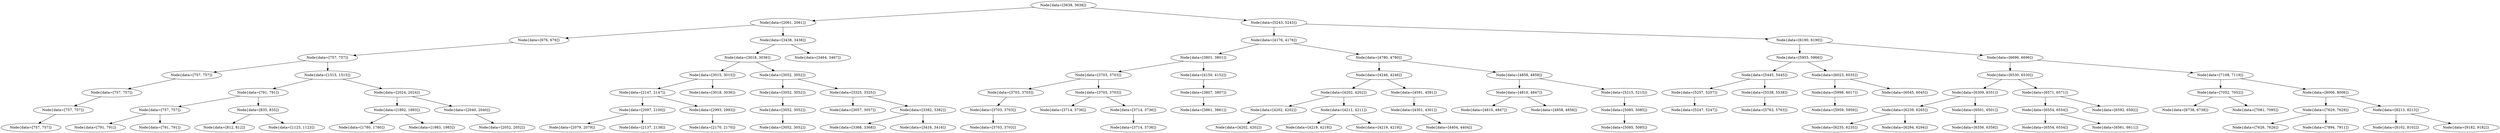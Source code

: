 digraph G{
1000165912 [label="Node{data=[3638, 3638]}"]
1000165912 -> 2139493582
2139493582 [label="Node{data=[2061, 2061]}"]
2139493582 -> 287711177
287711177 [label="Node{data=[676, 676]}"]
287711177 -> 658290473
658290473 [label="Node{data=[757, 757]}"]
658290473 -> 1986018372
1986018372 [label="Node{data=[757, 757]}"]
1986018372 -> 965699106
965699106 [label="Node{data=[757, 757]}"]
965699106 -> 418836109
418836109 [label="Node{data=[757, 757]}"]
418836109 -> 1513195333
1513195333 [label="Node{data=[757, 757]}"]
658290473 -> 759431771
759431771 [label="Node{data=[1515, 1515]}"]
759431771 -> 1874382759
1874382759 [label="Node{data=[791, 791]}"]
1874382759 -> 1075168859
1075168859 [label="Node{data=[757, 757]}"]
1075168859 -> 373844659
373844659 [label="Node{data=[791, 791]}"]
1075168859 -> 454288635
454288635 [label="Node{data=[791, 791]}"]
1874382759 -> 847238601
847238601 [label="Node{data=[835, 835]}"]
847238601 -> 1555495619
1555495619 [label="Node{data=[812, 812]}"]
847238601 -> 167648788
167648788 [label="Node{data=[1123, 1123]}"]
759431771 -> 223221740
223221740 [label="Node{data=[2024, 2024]}"]
223221740 -> 1104366097
1104366097 [label="Node{data=[1892, 1893]}"]
1104366097 -> 710463498
710463498 [label="Node{data=[1780, 1780]}"]
1104366097 -> 1404003819
1404003819 [label="Node{data=[1983, 1983]}"]
223221740 -> 782498053
782498053 [label="Node{data=[2040, 2040]}"]
782498053 -> 1971043586
1971043586 [label="Node{data=[2052, 2052]}"]
2139493582 -> 424667943
424667943 [label="Node{data=[3438, 3438]}"]
424667943 -> 828851672
828851672 [label="Node{data=[3018, 3036]}"]
828851672 -> 4061472
4061472 [label="Node{data=[3015, 3015]}"]
4061472 -> 671532936
671532936 [label="Node{data=[2147, 2147]}"]
671532936 -> 1324750716
1324750716 [label="Node{data=[2097, 2100]}"]
1324750716 -> 1169478399
1169478399 [label="Node{data=[2079, 2079]}"]
1324750716 -> 716167056
716167056 [label="Node{data=[2137, 2138]}"]
671532936 -> 873168842
873168842 [label="Node{data=[2993, 2993]}"]
873168842 -> 1253622720
1253622720 [label="Node{data=[2170, 2170]}"]
4061472 -> 695784258
695784258 [label="Node{data=[3018, 3036]}"]
828851672 -> 2109706922
2109706922 [label="Node{data=[3052, 3052]}"]
2109706922 -> 304437240
304437240 [label="Node{data=[3052, 3052]}"]
304437240 -> 512696511
512696511 [label="Node{data=[3052, 3052]}"]
512696511 -> 1904349935
1904349935 [label="Node{data=[3052, 3052]}"]
2109706922 -> 1890186423
1890186423 [label="Node{data=[3325, 3325]}"]
1890186423 -> 1217132493
1217132493 [label="Node{data=[3057, 3057]}"]
1890186423 -> 803650747
803650747 [label="Node{data=[3382, 3382]}"]
803650747 -> 1318241986
1318241986 [label="Node{data=[3368, 3368]}"]
803650747 -> 1906413547
1906413547 [label="Node{data=[3416, 3416]}"]
424667943 -> 1711483789
1711483789 [label="Node{data=[3464, 3467]}"]
1000165912 -> 2082099346
2082099346 [label="Node{data=[5243, 5243]}"]
2082099346 -> 610680069
610680069 [label="Node{data=[4176, 4176]}"]
610680069 -> 1506095285
1506095285 [label="Node{data=[3801, 3801]}"]
1506095285 -> 644163395
644163395 [label="Node{data=[3703, 3703]}"]
644163395 -> 148205021
148205021 [label="Node{data=[3703, 3703]}"]
148205021 -> 491710423
491710423 [label="Node{data=[3703, 3703]}"]
491710423 -> 1836985427
1836985427 [label="Node{data=[3703, 3703]}"]
644163395 -> 1655591296
1655591296 [label="Node{data=[3703, 3703]}"]
1655591296 -> 1094083469
1094083469 [label="Node{data=[3714, 3736]}"]
1655591296 -> 732709923
732709923 [label="Node{data=[3714, 3736]}"]
732709923 -> 934082993
934082993 [label="Node{data=[3714, 3736]}"]
1506095285 -> 664706197
664706197 [label="Node{data=[4150, 4152]}"]
664706197 -> 1430694368
1430694368 [label="Node{data=[3807, 3807]}"]
1430694368 -> 469922359
469922359 [label="Node{data=[3861, 3861]}"]
610680069 -> 1286828407
1286828407 [label="Node{data=[4780, 4780]}"]
1286828407 -> 530200128
530200128 [label="Node{data=[4246, 4246]}"]
530200128 -> 2146670074
2146670074 [label="Node{data=[4202, 4202]}"]
2146670074 -> 1894761465
1894761465 [label="Node{data=[4202, 4202]}"]
1894761465 -> 654322778
654322778 [label="Node{data=[4202, 4202]}"]
2146670074 -> 1776694988
1776694988 [label="Node{data=[4211, 4211]}"]
1776694988 -> 173617743
173617743 [label="Node{data=[4219, 4219]}"]
1776694988 -> 69716214
69716214 [label="Node{data=[4219, 4219]}"]
530200128 -> 576931540
576931540 [label="Node{data=[4591, 4591]}"]
576931540 -> 2062242818
2062242818 [label="Node{data=[4301, 4301]}"]
2062242818 -> 971233882
971233882 [label="Node{data=[4404, 4404]}"]
1286828407 -> 54121960
54121960 [label="Node{data=[4858, 4858]}"]
54121960 -> 1003775677
1003775677 [label="Node{data=[4810, 4847]}"]
1003775677 -> 465534593
465534593 [label="Node{data=[4810, 4847]}"]
1003775677 -> 1009342118
1009342118 [label="Node{data=[4858, 4858]}"]
54121960 -> 1903317598
1903317598 [label="Node{data=[5215, 5215]}"]
1903317598 -> 1770726211
1770726211 [label="Node{data=[5085, 5085]}"]
1770726211 -> 161481605
161481605 [label="Node{data=[5085, 5085]}"]
2082099346 -> 2135615601
2135615601 [label="Node{data=[6190, 6190]}"]
2135615601 -> 482981220
482981220 [label="Node{data=[5955, 5966]}"]
482981220 -> 753405061
753405061 [label="Node{data=[5445, 5445]}"]
753405061 -> 635281078
635281078 [label="Node{data=[5257, 5257]}"]
635281078 -> 226288412
226288412 [label="Node{data=[5247, 5247]}"]
753405061 -> 1557075266
1557075266 [label="Node{data=[5538, 5538]}"]
1557075266 -> 808429178
808429178 [label="Node{data=[5763, 5763]}"]
482981220 -> 2035201767
2035201767 [label="Node{data=[6023, 6035]}"]
2035201767 -> 331402961
331402961 [label="Node{data=[5998, 6017]}"]
331402961 -> 922856686
922856686 [label="Node{data=[5959, 5959]}"]
2035201767 -> 2060505090
2060505090 [label="Node{data=[6045, 6045]}"]
2135615601 -> 1990567985
1990567985 [label="Node{data=[6696, 6696]}"]
1990567985 -> 1661355634
1661355634 [label="Node{data=[6530, 6530]}"]
1661355634 -> 1507516448
1507516448 [label="Node{data=[6309, 6351]}"]
1507516448 -> 628521945
628521945 [label="Node{data=[6239, 6265]}"]
628521945 -> 2118757222
2118757222 [label="Node{data=[6235, 6235]}"]
628521945 -> 799885067
799885067 [label="Node{data=[6294, 6294]}"]
1507516448 -> 569927998
569927998 [label="Node{data=[6501, 6501]}"]
569927998 -> 927364715
927364715 [label="Node{data=[6356, 6358]}"]
1661355634 -> 73922942
73922942 [label="Node{data=[6571, 6571]}"]
73922942 -> 1094153190
1094153190 [label="Node{data=[6554, 6554]}"]
1094153190 -> 593773415
593773415 [label="Node{data=[6554, 6554]}"]
1094153190 -> 664116302
664116302 [label="Node{data=[6561, 6611]}"]
73922942 -> 469908939
469908939 [label="Node{data=[6592, 6592]}"]
1990567985 -> 1724962286
1724962286 [label="Node{data=[7108, 7119]}"]
1724962286 -> 1739513128
1739513128 [label="Node{data=[7052, 7052]}"]
1739513128 -> 1817332351
1817332351 [label="Node{data=[6738, 6738]}"]
1739513128 -> 1639177819
1639177819 [label="Node{data=[7081, 7095]}"]
1724962286 -> 19666982
19666982 [label="Node{data=[8006, 8006]}"]
19666982 -> 276480694
276480694 [label="Node{data=[7629, 7629]}"]
276480694 -> 1845850996
1845850996 [label="Node{data=[7626, 7626]}"]
276480694 -> 289094121
289094121 [label="Node{data=[7894, 7911]}"]
19666982 -> 1891106496
1891106496 [label="Node{data=[8213, 8213]}"]
1891106496 -> 907996434
907996434 [label="Node{data=[8102, 8102]}"]
1891106496 -> 1942337142
1942337142 [label="Node{data=[9182, 9182]}"]
}